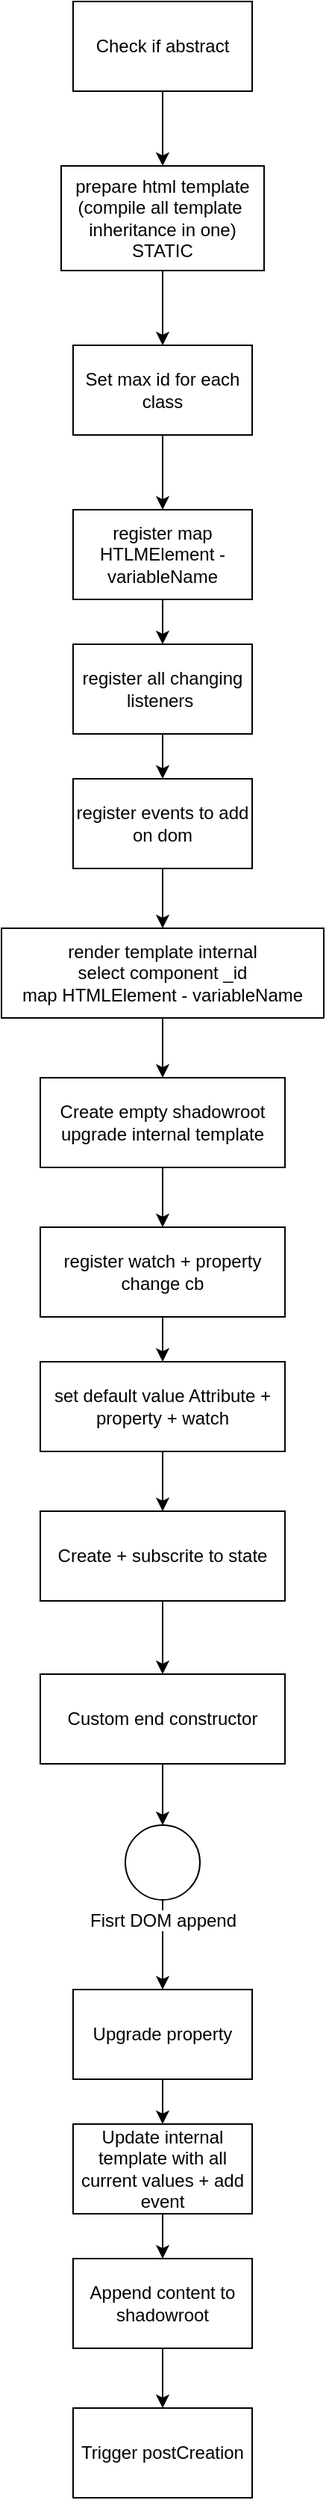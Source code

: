 <mxfile version="14.1.8" type="device"><diagram id="MTDXsP5vpcGKpT7p7Ooz" name="Page-1"><mxGraphModel dx="1422" dy="822" grid="1" gridSize="10" guides="1" tooltips="1" connect="1" arrows="1" fold="1" page="1" pageScale="1" pageWidth="827" pageHeight="1169" math="0" shadow="0"><root><mxCell id="0"/><mxCell id="1" parent="0"/><mxCell id="zVPI7s45HI_QGIPaaB4W-2" style="edgeStyle=orthogonalEdgeStyle;rounded=0;orthogonalLoop=1;jettySize=auto;html=1;entryX=0.5;entryY=0;entryDx=0;entryDy=0;" edge="1" parent="1" source="zVPI7s45HI_QGIPaaB4W-1" target="zVPI7s45HI_QGIPaaB4W-3"><mxGeometry relative="1" as="geometry"><mxPoint x="414" y="170" as="targetPoint"/></mxGeometry></mxCell><mxCell id="zVPI7s45HI_QGIPaaB4W-1" value="Check if abstract" style="rounded=0;whiteSpace=wrap;html=1;" vertex="1" parent="1"><mxGeometry x="354" y="50" width="120" height="60" as="geometry"/></mxCell><mxCell id="zVPI7s45HI_QGIPaaB4W-5" style="edgeStyle=orthogonalEdgeStyle;rounded=0;orthogonalLoop=1;jettySize=auto;html=1;entryX=0.5;entryY=0;entryDx=0;entryDy=0;" edge="1" parent="1" source="zVPI7s45HI_QGIPaaB4W-3" target="zVPI7s45HI_QGIPaaB4W-6"><mxGeometry relative="1" as="geometry"><mxPoint x="414" y="290" as="targetPoint"/></mxGeometry></mxCell><mxCell id="zVPI7s45HI_QGIPaaB4W-3" value="prepare html template (compile all template&amp;nbsp; inheritance in one)&lt;br&gt;STATIC" style="rounded=0;whiteSpace=wrap;html=1;" vertex="1" parent="1"><mxGeometry x="346" y="160" width="136" height="70" as="geometry"/></mxCell><mxCell id="zVPI7s45HI_QGIPaaB4W-9" style="edgeStyle=orthogonalEdgeStyle;rounded=0;orthogonalLoop=1;jettySize=auto;html=1;" edge="1" parent="1" source="zVPI7s45HI_QGIPaaB4W-6" target="zVPI7s45HI_QGIPaaB4W-8"><mxGeometry relative="1" as="geometry"/></mxCell><mxCell id="zVPI7s45HI_QGIPaaB4W-6" value="Set max id for each class" style="rounded=0;whiteSpace=wrap;html=1;" vertex="1" parent="1"><mxGeometry x="354" y="280" width="120" height="60" as="geometry"/></mxCell><mxCell id="zVPI7s45HI_QGIPaaB4W-11" style="edgeStyle=orthogonalEdgeStyle;rounded=0;orthogonalLoop=1;jettySize=auto;html=1;" edge="1" parent="1" source="zVPI7s45HI_QGIPaaB4W-8" target="zVPI7s45HI_QGIPaaB4W-10"><mxGeometry relative="1" as="geometry"/></mxCell><mxCell id="zVPI7s45HI_QGIPaaB4W-8" value="register map HTLMElement - variableName" style="rounded=0;whiteSpace=wrap;html=1;" vertex="1" parent="1"><mxGeometry x="354" y="390" width="120" height="60" as="geometry"/></mxCell><mxCell id="zVPI7s45HI_QGIPaaB4W-13" style="edgeStyle=orthogonalEdgeStyle;rounded=0;orthogonalLoop=1;jettySize=auto;html=1;" edge="1" parent="1" source="zVPI7s45HI_QGIPaaB4W-10" target="zVPI7s45HI_QGIPaaB4W-12"><mxGeometry relative="1" as="geometry"/></mxCell><mxCell id="zVPI7s45HI_QGIPaaB4W-10" value="register all changing listeners&amp;nbsp;" style="rounded=0;whiteSpace=wrap;html=1;" vertex="1" parent="1"><mxGeometry x="354" y="480" width="120" height="60" as="geometry"/></mxCell><mxCell id="zVPI7s45HI_QGIPaaB4W-15" style="edgeStyle=orthogonalEdgeStyle;rounded=0;orthogonalLoop=1;jettySize=auto;html=1;" edge="1" parent="1" source="zVPI7s45HI_QGIPaaB4W-12" target="zVPI7s45HI_QGIPaaB4W-14"><mxGeometry relative="1" as="geometry"/></mxCell><mxCell id="zVPI7s45HI_QGIPaaB4W-12" value="register events to add on dom" style="rounded=0;whiteSpace=wrap;html=1;" vertex="1" parent="1"><mxGeometry x="354" y="570" width="120" height="60" as="geometry"/></mxCell><mxCell id="zVPI7s45HI_QGIPaaB4W-17" style="edgeStyle=orthogonalEdgeStyle;rounded=0;orthogonalLoop=1;jettySize=auto;html=1;" edge="1" parent="1" source="zVPI7s45HI_QGIPaaB4W-14" target="zVPI7s45HI_QGIPaaB4W-16"><mxGeometry relative="1" as="geometry"/></mxCell><mxCell id="zVPI7s45HI_QGIPaaB4W-14" value="render template internal&lt;br&gt;select component _id&lt;br&gt;map HTMLElement - variableName&lt;br&gt;" style="rounded=0;whiteSpace=wrap;html=1;" vertex="1" parent="1"><mxGeometry x="306" y="670" width="216" height="60" as="geometry"/></mxCell><mxCell id="zVPI7s45HI_QGIPaaB4W-24" style="edgeStyle=orthogonalEdgeStyle;rounded=0;orthogonalLoop=1;jettySize=auto;html=1;entryX=0.5;entryY=0;entryDx=0;entryDy=0;" edge="1" parent="1" source="zVPI7s45HI_QGIPaaB4W-16" target="zVPI7s45HI_QGIPaaB4W-23"><mxGeometry relative="1" as="geometry"/></mxCell><mxCell id="zVPI7s45HI_QGIPaaB4W-16" value="Create empty shadowroot&lt;br&gt;upgrade internal template" style="rounded=0;whiteSpace=wrap;html=1;" vertex="1" parent="1"><mxGeometry x="332" y="770" width="164" height="60" as="geometry"/></mxCell><mxCell id="zVPI7s45HI_QGIPaaB4W-20" style="edgeStyle=orthogonalEdgeStyle;rounded=0;orthogonalLoop=1;jettySize=auto;html=1;" edge="1" parent="1" source="zVPI7s45HI_QGIPaaB4W-18" target="zVPI7s45HI_QGIPaaB4W-32"><mxGeometry relative="1" as="geometry"><mxPoint x="414" y="1370" as="targetPoint"/></mxGeometry></mxCell><mxCell id="zVPI7s45HI_QGIPaaB4W-18" value="Fisrt DOM append" style="shape=mxgraph.bpmn.shape;html=1;verticalLabelPosition=bottom;labelBackgroundColor=#ffffff;verticalAlign=top;align=center;perimeter=ellipsePerimeter;outlineConnect=0;outline=standard;symbol=general;" vertex="1" parent="1"><mxGeometry x="389" y="1270" width="50" height="50" as="geometry"/></mxCell><mxCell id="zVPI7s45HI_QGIPaaB4W-26" style="edgeStyle=orthogonalEdgeStyle;rounded=0;orthogonalLoop=1;jettySize=auto;html=1;" edge="1" parent="1" source="zVPI7s45HI_QGIPaaB4W-23" target="zVPI7s45HI_QGIPaaB4W-25"><mxGeometry relative="1" as="geometry"/></mxCell><mxCell id="zVPI7s45HI_QGIPaaB4W-23" value="register watch + property change cb" style="rounded=0;whiteSpace=wrap;html=1;" vertex="1" parent="1"><mxGeometry x="332" y="870" width="164" height="60" as="geometry"/></mxCell><mxCell id="zVPI7s45HI_QGIPaaB4W-28" style="edgeStyle=orthogonalEdgeStyle;rounded=0;orthogonalLoop=1;jettySize=auto;html=1;" edge="1" parent="1" source="zVPI7s45HI_QGIPaaB4W-25" target="zVPI7s45HI_QGIPaaB4W-27"><mxGeometry relative="1" as="geometry"/></mxCell><mxCell id="zVPI7s45HI_QGIPaaB4W-25" value="set default value Attribute + property + watch" style="rounded=0;whiteSpace=wrap;html=1;" vertex="1" parent="1"><mxGeometry x="332" y="960" width="164" height="60" as="geometry"/></mxCell><mxCell id="zVPI7s45HI_QGIPaaB4W-29" style="edgeStyle=orthogonalEdgeStyle;rounded=0;orthogonalLoop=1;jettySize=auto;html=1;" edge="1" parent="1" source="zVPI7s45HI_QGIPaaB4W-27" target="zVPI7s45HI_QGIPaaB4W-30"><mxGeometry relative="1" as="geometry"><mxPoint x="414" y="1170" as="targetPoint"/></mxGeometry></mxCell><mxCell id="zVPI7s45HI_QGIPaaB4W-27" value="Create + subscrite to state" style="rounded=0;whiteSpace=wrap;html=1;" vertex="1" parent="1"><mxGeometry x="332" y="1060" width="164" height="60" as="geometry"/></mxCell><mxCell id="zVPI7s45HI_QGIPaaB4W-31" style="edgeStyle=orthogonalEdgeStyle;rounded=0;orthogonalLoop=1;jettySize=auto;html=1;" edge="1" parent="1" source="zVPI7s45HI_QGIPaaB4W-30" target="zVPI7s45HI_QGIPaaB4W-18"><mxGeometry relative="1" as="geometry"/></mxCell><mxCell id="zVPI7s45HI_QGIPaaB4W-30" value="Custom end constructor" style="rounded=0;whiteSpace=wrap;html=1;" vertex="1" parent="1"><mxGeometry x="332" y="1169" width="164" height="60" as="geometry"/></mxCell><mxCell id="zVPI7s45HI_QGIPaaB4W-34" style="edgeStyle=orthogonalEdgeStyle;rounded=0;orthogonalLoop=1;jettySize=auto;html=1;" edge="1" parent="1" source="zVPI7s45HI_QGIPaaB4W-32" target="zVPI7s45HI_QGIPaaB4W-33"><mxGeometry relative="1" as="geometry"/></mxCell><mxCell id="zVPI7s45HI_QGIPaaB4W-32" value="Upgrade property" style="rounded=0;whiteSpace=wrap;html=1;" vertex="1" parent="1"><mxGeometry x="354" y="1380" width="120" height="60" as="geometry"/></mxCell><mxCell id="zVPI7s45HI_QGIPaaB4W-36" style="edgeStyle=orthogonalEdgeStyle;rounded=0;orthogonalLoop=1;jettySize=auto;html=1;" edge="1" parent="1" source="zVPI7s45HI_QGIPaaB4W-33" target="zVPI7s45HI_QGIPaaB4W-35"><mxGeometry relative="1" as="geometry"/></mxCell><mxCell id="zVPI7s45HI_QGIPaaB4W-33" value="Update internal template with all current values + add event" style="rounded=0;whiteSpace=wrap;html=1;" vertex="1" parent="1"><mxGeometry x="354" y="1470" width="120" height="60" as="geometry"/></mxCell><mxCell id="zVPI7s45HI_QGIPaaB4W-38" style="edgeStyle=orthogonalEdgeStyle;rounded=0;orthogonalLoop=1;jettySize=auto;html=1;" edge="1" parent="1" source="zVPI7s45HI_QGIPaaB4W-35" target="zVPI7s45HI_QGIPaaB4W-37"><mxGeometry relative="1" as="geometry"/></mxCell><mxCell id="zVPI7s45HI_QGIPaaB4W-35" value="Append content to shadowroot" style="rounded=0;whiteSpace=wrap;html=1;" vertex="1" parent="1"><mxGeometry x="354" y="1560" width="120" height="60" as="geometry"/></mxCell><mxCell id="zVPI7s45HI_QGIPaaB4W-37" value="Trigger postCreation" style="rounded=0;whiteSpace=wrap;html=1;" vertex="1" parent="1"><mxGeometry x="354" y="1660" width="120" height="60" as="geometry"/></mxCell></root></mxGraphModel></diagram></mxfile>